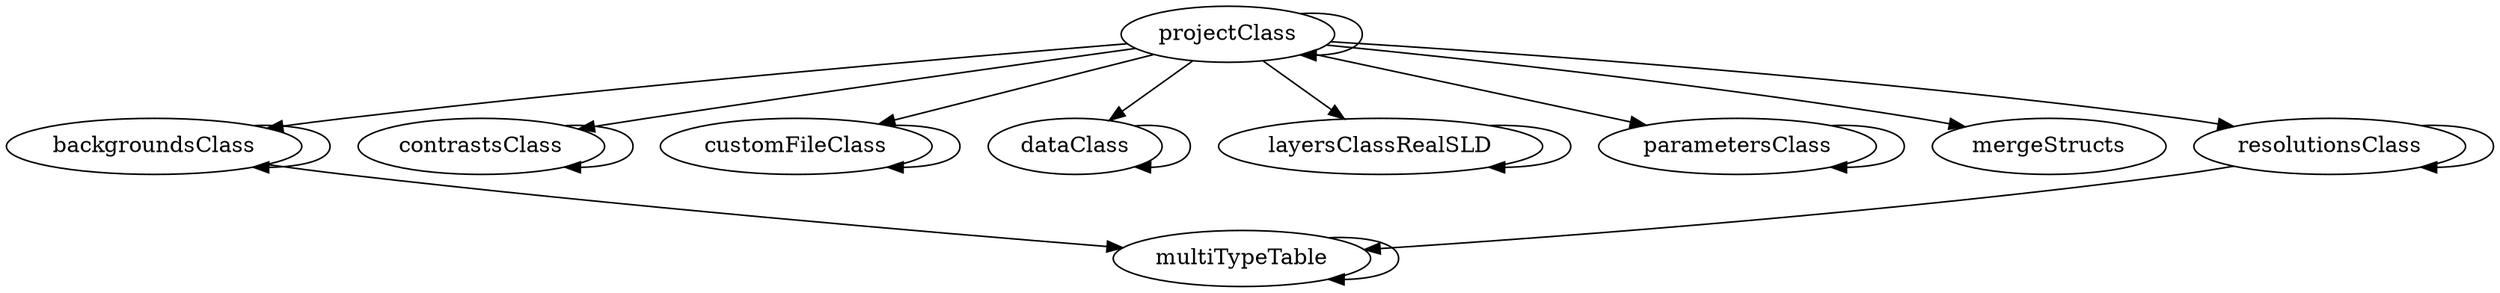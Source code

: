 /* Created by mdot for Matlab */
digraph m2html {
  backgroundsClass -> backgroundsClass;
  backgroundsClass -> multiTypeTable;
  contrastsClass -> contrastsClass;
  customFileClass -> customFileClass;
  dataClass -> dataClass;
  layersClassRealSLD -> layersClassRealSLD;
  multiTypeTable -> multiTypeTable;
  parametersClass -> parametersClass;
  projectClass -> backgroundsClass;
  projectClass -> contrastsClass;
  projectClass -> customFileClass;
  projectClass -> dataClass;
  projectClass -> layersClassRealSLD;
  projectClass -> mergeStructs;
  projectClass -> parametersClass;
  projectClass -> projectClass;
  projectClass -> resolutionsClass;
  resolutionsClass -> multiTypeTable;
  resolutionsClass -> resolutionsClass;

  backgroundsClass [URL="backgroundsClass.html"];
  contrastsClass [URL="contrastsClass.html"];
  customFileClass [URL="customFileClass.html"];
  dataClass [URL="dataClass.html"];
  layersClassRealSLD [URL="layersClassRealSLD.html"];
  mergeStructs [URL="mergeStructs.html"];
  multiTypeTable [URL="multiTypeTable.html"];
  parametersClass [URL="parametersClass.html"];
  projectClass [URL="projectClass.html"];
  resolutionsClass [URL="resolutionsClass.html"];
}